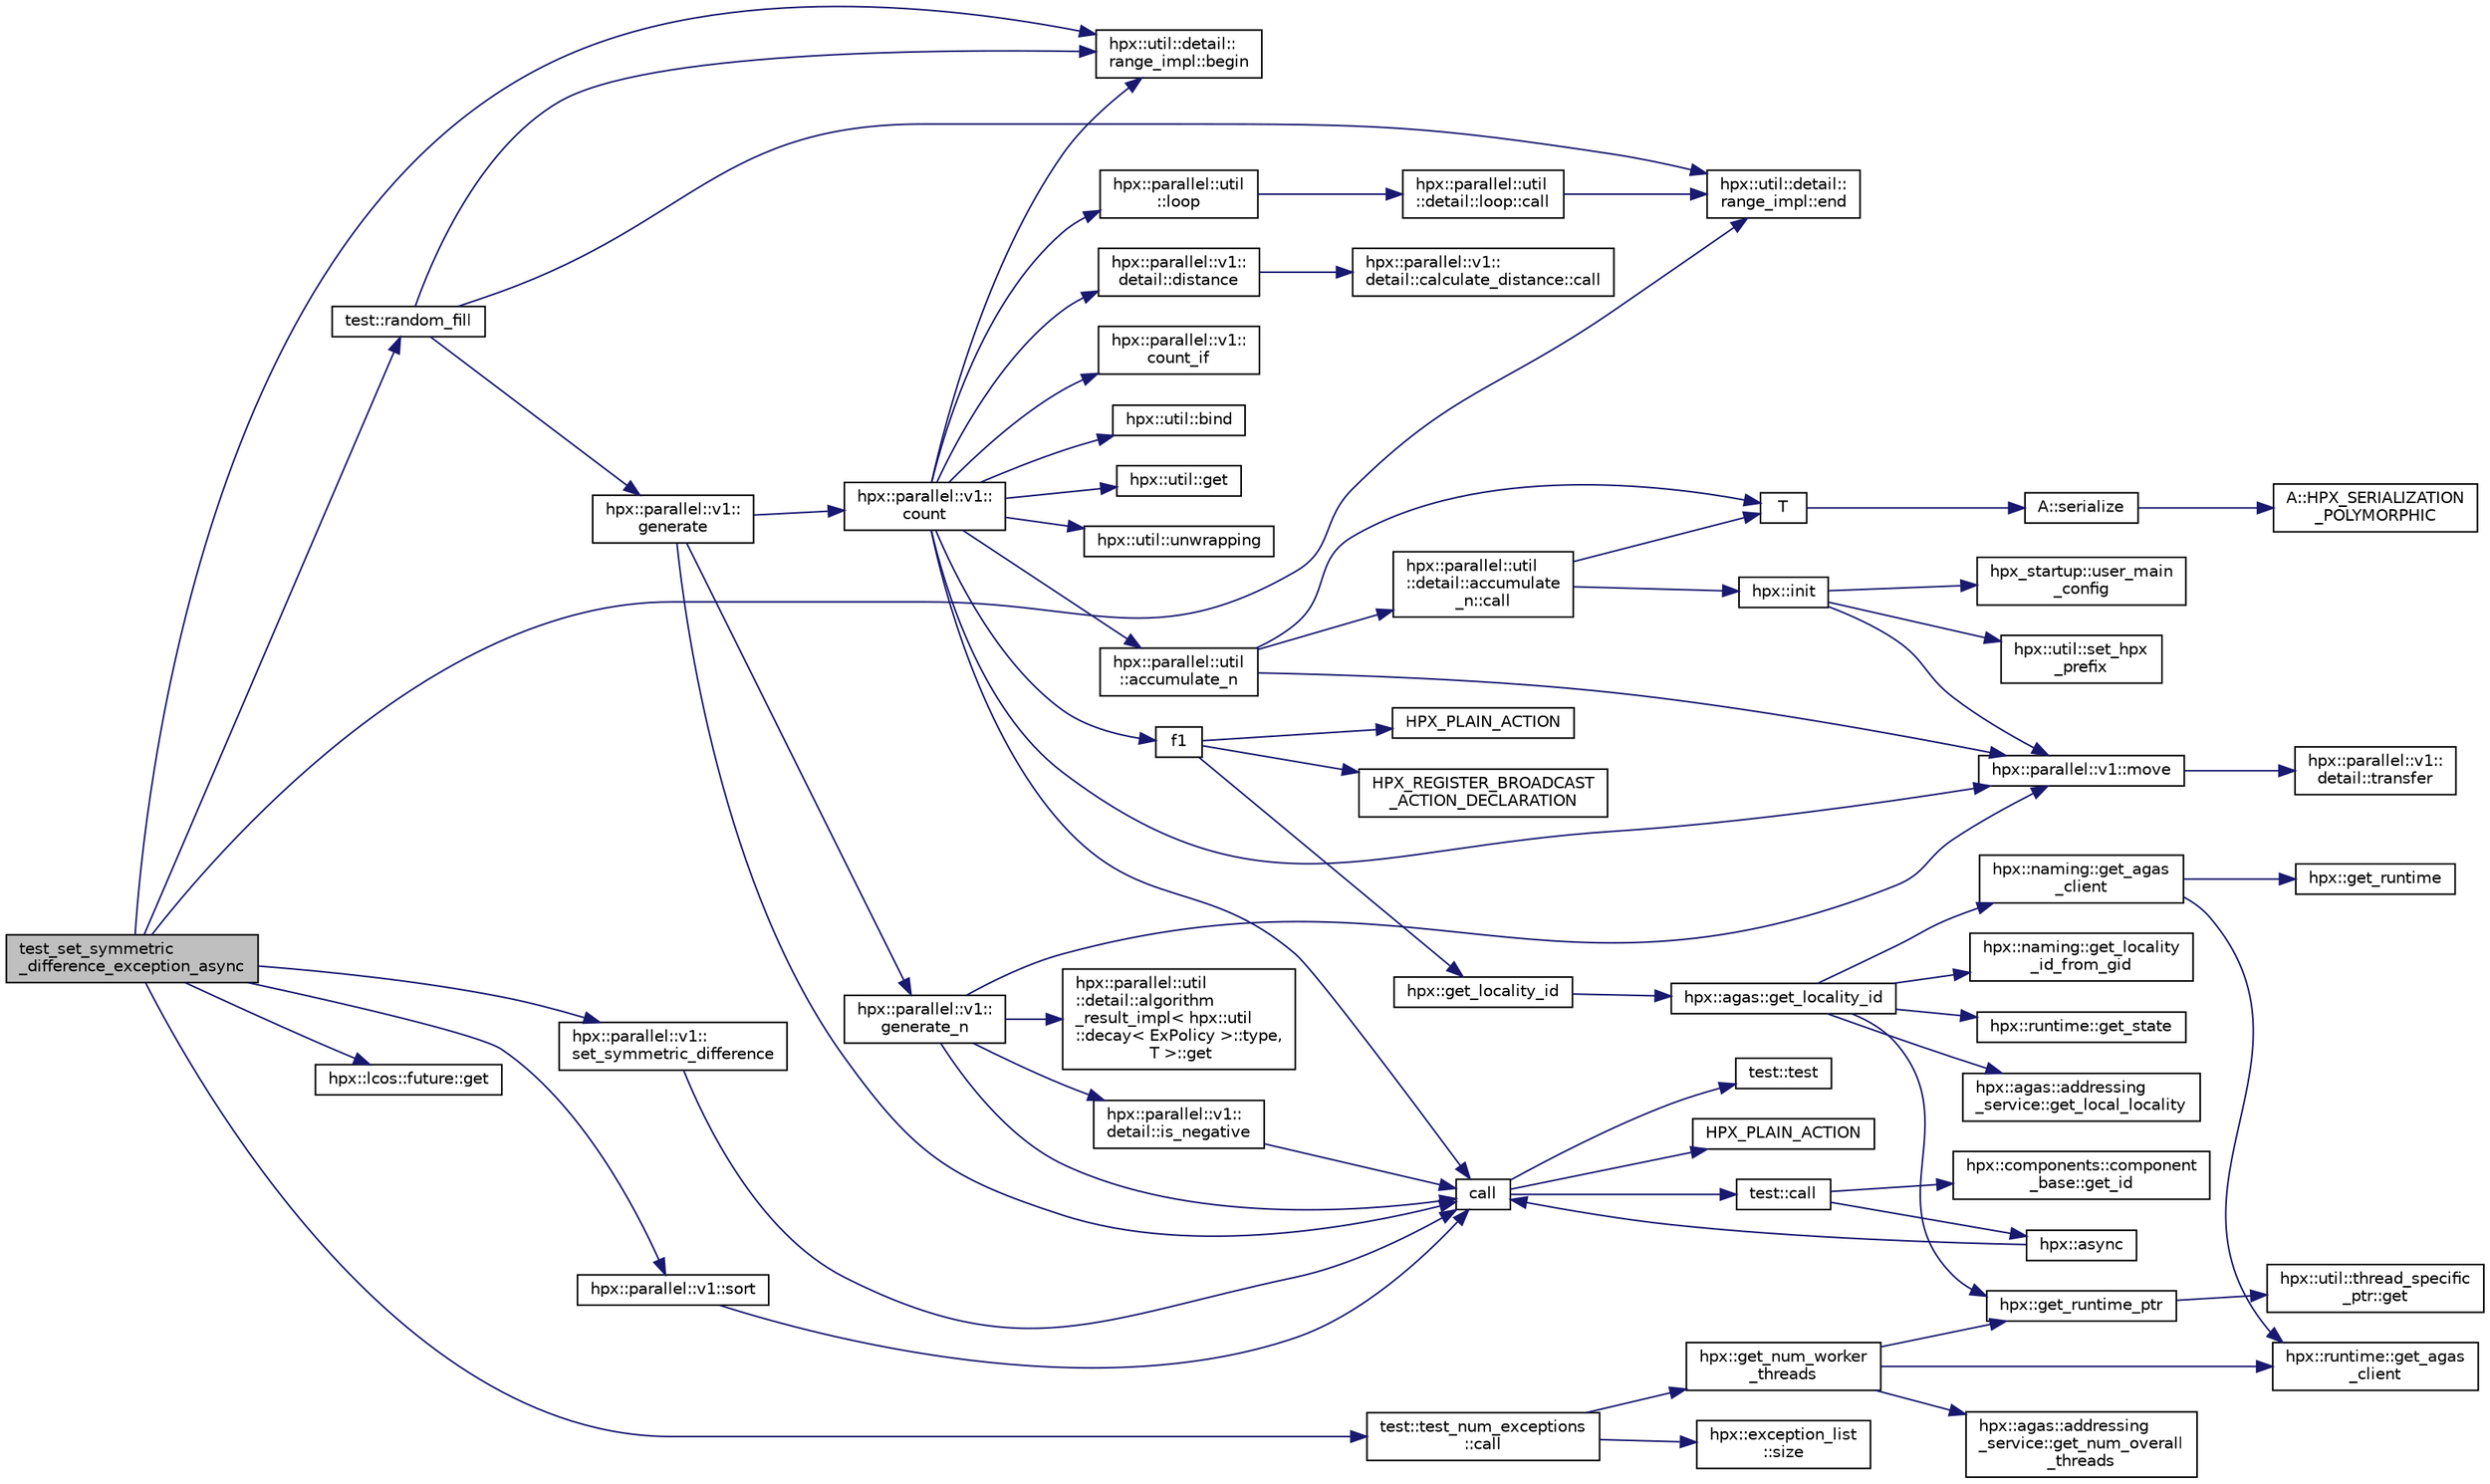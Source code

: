 digraph "test_set_symmetric_difference_exception_async"
{
  edge [fontname="Helvetica",fontsize="10",labelfontname="Helvetica",labelfontsize="10"];
  node [fontname="Helvetica",fontsize="10",shape=record];
  rankdir="LR";
  Node623 [label="test_set_symmetric\l_difference_exception_async",height=0.2,width=0.4,color="black", fillcolor="grey75", style="filled", fontcolor="black"];
  Node623 -> Node624 [color="midnightblue",fontsize="10",style="solid",fontname="Helvetica"];
  Node624 [label="test::random_fill",height=0.2,width=0.4,color="black", fillcolor="white", style="filled",URL="$df/d04/namespacetest.html#af108eebf0ec199837311e53d84f7be38"];
  Node624 -> Node625 [color="midnightblue",fontsize="10",style="solid",fontname="Helvetica"];
  Node625 [label="hpx::parallel::v1::\lgenerate",height=0.2,width=0.4,color="black", fillcolor="white", style="filled",URL="$db/db9/namespacehpx_1_1parallel_1_1v1.html#a1f74f2be2954d6fbd8278df5fedb946a"];
  Node625 -> Node626 [color="midnightblue",fontsize="10",style="solid",fontname="Helvetica"];
  Node626 [label="hpx::parallel::v1::\lgenerate_n",height=0.2,width=0.4,color="black", fillcolor="white", style="filled",URL="$db/db9/namespacehpx_1_1parallel_1_1v1.html#a9fd6a170d9742750007e88805764ec8a"];
  Node626 -> Node627 [color="midnightblue",fontsize="10",style="solid",fontname="Helvetica"];
  Node627 [label="hpx::parallel::v1::\ldetail::is_negative",height=0.2,width=0.4,color="black", fillcolor="white", style="filled",URL="$d2/ddd/namespacehpx_1_1parallel_1_1v1_1_1detail.html#adf2e40fc4b20ad0fd442ee3118a4d527"];
  Node627 -> Node628 [color="midnightblue",fontsize="10",style="solid",fontname="Helvetica"];
  Node628 [label="call",height=0.2,width=0.4,color="black", fillcolor="white", style="filled",URL="$d2/d67/promise__1620_8cpp.html#a58357f0b82bc761e1d0b9091ed563a70"];
  Node628 -> Node629 [color="midnightblue",fontsize="10",style="solid",fontname="Helvetica"];
  Node629 [label="test::test",height=0.2,width=0.4,color="black", fillcolor="white", style="filled",URL="$d8/d89/structtest.html#ab42d5ece712d716b04cb3f686f297a26"];
  Node628 -> Node630 [color="midnightblue",fontsize="10",style="solid",fontname="Helvetica"];
  Node630 [label="HPX_PLAIN_ACTION",height=0.2,width=0.4,color="black", fillcolor="white", style="filled",URL="$d2/d67/promise__1620_8cpp.html#ab96aab827a4b1fcaf66cfe0ba83fef23"];
  Node628 -> Node631 [color="midnightblue",fontsize="10",style="solid",fontname="Helvetica"];
  Node631 [label="test::call",height=0.2,width=0.4,color="black", fillcolor="white", style="filled",URL="$d8/d89/structtest.html#aeb29e7ed6518b9426ccf1344c52620ae"];
  Node631 -> Node632 [color="midnightblue",fontsize="10",style="solid",fontname="Helvetica"];
  Node632 [label="hpx::async",height=0.2,width=0.4,color="black", fillcolor="white", style="filled",URL="$d8/d83/namespacehpx.html#acb7d8e37b73b823956ce144f9a57eaa4"];
  Node632 -> Node628 [color="midnightblue",fontsize="10",style="solid",fontname="Helvetica"];
  Node631 -> Node633 [color="midnightblue",fontsize="10",style="solid",fontname="Helvetica"];
  Node633 [label="hpx::components::component\l_base::get_id",height=0.2,width=0.4,color="black", fillcolor="white", style="filled",URL="$d2/de6/classhpx_1_1components_1_1component__base.html#a4c8fd93514039bdf01c48d66d82b19cd"];
  Node626 -> Node634 [color="midnightblue",fontsize="10",style="solid",fontname="Helvetica"];
  Node634 [label="hpx::parallel::util\l::detail::algorithm\l_result_impl\< hpx::util\l::decay\< ExPolicy \>::type,\l T \>::get",height=0.2,width=0.4,color="black", fillcolor="white", style="filled",URL="$d2/d42/structhpx_1_1parallel_1_1util_1_1detail_1_1algorithm__result__impl.html#ab5b051e8ec74eff5e0e62fd63f5d377e"];
  Node626 -> Node635 [color="midnightblue",fontsize="10",style="solid",fontname="Helvetica"];
  Node635 [label="hpx::parallel::v1::move",height=0.2,width=0.4,color="black", fillcolor="white", style="filled",URL="$db/db9/namespacehpx_1_1parallel_1_1v1.html#aa7c4ede081ce786c9d1eb1adff495cfc"];
  Node635 -> Node636 [color="midnightblue",fontsize="10",style="solid",fontname="Helvetica"];
  Node636 [label="hpx::parallel::v1::\ldetail::transfer",height=0.2,width=0.4,color="black", fillcolor="white", style="filled",URL="$d2/ddd/namespacehpx_1_1parallel_1_1v1_1_1detail.html#ab1b56a05e1885ca7cc7ffa1804dd2f3c"];
  Node626 -> Node628 [color="midnightblue",fontsize="10",style="solid",fontname="Helvetica"];
  Node625 -> Node637 [color="midnightblue",fontsize="10",style="solid",fontname="Helvetica"];
  Node637 [label="hpx::parallel::v1::\lcount",height=0.2,width=0.4,color="black", fillcolor="white", style="filled",URL="$db/db9/namespacehpx_1_1parallel_1_1v1.html#a19d058114a2bd44801aab4176b188e23"];
  Node637 -> Node638 [color="midnightblue",fontsize="10",style="solid",fontname="Helvetica"];
  Node638 [label="hpx::parallel::v1::\lcount_if",height=0.2,width=0.4,color="black", fillcolor="white", style="filled",URL="$db/db9/namespacehpx_1_1parallel_1_1v1.html#ad836ff017ec208c2d6388a9b47b05ce0"];
  Node637 -> Node639 [color="midnightblue",fontsize="10",style="solid",fontname="Helvetica"];
  Node639 [label="f1",height=0.2,width=0.4,color="black", fillcolor="white", style="filled",URL="$d8/d8b/broadcast_8cpp.html#a1751fbd41f2529b84514a9dbd767959a"];
  Node639 -> Node640 [color="midnightblue",fontsize="10",style="solid",fontname="Helvetica"];
  Node640 [label="hpx::get_locality_id",height=0.2,width=0.4,color="black", fillcolor="white", style="filled",URL="$d8/d83/namespacehpx.html#a158d7c54a657bb364c1704033010697b",tooltip="Return the number of the locality this function is being called from. "];
  Node640 -> Node641 [color="midnightblue",fontsize="10",style="solid",fontname="Helvetica"];
  Node641 [label="hpx::agas::get_locality_id",height=0.2,width=0.4,color="black", fillcolor="white", style="filled",URL="$dc/d54/namespacehpx_1_1agas.html#a491cc2ddecdf0f1a9129900caa6a4d3e"];
  Node641 -> Node642 [color="midnightblue",fontsize="10",style="solid",fontname="Helvetica"];
  Node642 [label="hpx::get_runtime_ptr",height=0.2,width=0.4,color="black", fillcolor="white", style="filled",URL="$d8/d83/namespacehpx.html#af29daf2bb3e01b4d6495a1742b6cce64"];
  Node642 -> Node643 [color="midnightblue",fontsize="10",style="solid",fontname="Helvetica"];
  Node643 [label="hpx::util::thread_specific\l_ptr::get",height=0.2,width=0.4,color="black", fillcolor="white", style="filled",URL="$d4/d4c/structhpx_1_1util_1_1thread__specific__ptr.html#a3b27d8520710478aa41d1f74206bdba9"];
  Node641 -> Node644 [color="midnightblue",fontsize="10",style="solid",fontname="Helvetica"];
  Node644 [label="hpx::runtime::get_state",height=0.2,width=0.4,color="black", fillcolor="white", style="filled",URL="$d0/d7b/classhpx_1_1runtime.html#ab405f80e060dac95d624520f38b0524c"];
  Node641 -> Node645 [color="midnightblue",fontsize="10",style="solid",fontname="Helvetica"];
  Node645 [label="hpx::naming::get_agas\l_client",height=0.2,width=0.4,color="black", fillcolor="white", style="filled",URL="$d4/dc9/namespacehpx_1_1naming.html#a0408fffd5d34b620712a801b0ae3b032"];
  Node645 -> Node646 [color="midnightblue",fontsize="10",style="solid",fontname="Helvetica"];
  Node646 [label="hpx::get_runtime",height=0.2,width=0.4,color="black", fillcolor="white", style="filled",URL="$d8/d83/namespacehpx.html#aef902cc6c7dd3b9fbadf34d1e850a070"];
  Node645 -> Node647 [color="midnightblue",fontsize="10",style="solid",fontname="Helvetica"];
  Node647 [label="hpx::runtime::get_agas\l_client",height=0.2,width=0.4,color="black", fillcolor="white", style="filled",URL="$d0/d7b/classhpx_1_1runtime.html#aeb5dddd30d6b9861669af8ad44d1a96a"];
  Node641 -> Node648 [color="midnightblue",fontsize="10",style="solid",fontname="Helvetica"];
  Node648 [label="hpx::agas::addressing\l_service::get_local_locality",height=0.2,width=0.4,color="black", fillcolor="white", style="filled",URL="$db/d58/structhpx_1_1agas_1_1addressing__service.html#ab52c19a37c2a7a006c6c15f90ad0539c"];
  Node641 -> Node649 [color="midnightblue",fontsize="10",style="solid",fontname="Helvetica"];
  Node649 [label="hpx::naming::get_locality\l_id_from_gid",height=0.2,width=0.4,color="black", fillcolor="white", style="filled",URL="$d4/dc9/namespacehpx_1_1naming.html#a7fd43037784560bd04fda9b49e33529f"];
  Node639 -> Node650 [color="midnightblue",fontsize="10",style="solid",fontname="Helvetica"];
  Node650 [label="HPX_PLAIN_ACTION",height=0.2,width=0.4,color="black", fillcolor="white", style="filled",URL="$d8/d8b/broadcast_8cpp.html#a19685a0394ce6a99351f7a679f6eeefc"];
  Node639 -> Node651 [color="midnightblue",fontsize="10",style="solid",fontname="Helvetica"];
  Node651 [label="HPX_REGISTER_BROADCAST\l_ACTION_DECLARATION",height=0.2,width=0.4,color="black", fillcolor="white", style="filled",URL="$d7/d38/addressing__service_8cpp.html#a573d764d9cb34eec46a4bdffcf07875f"];
  Node637 -> Node652 [color="midnightblue",fontsize="10",style="solid",fontname="Helvetica"];
  Node652 [label="hpx::parallel::util\l::loop",height=0.2,width=0.4,color="black", fillcolor="white", style="filled",URL="$df/dc6/namespacehpx_1_1parallel_1_1util.html#a3f434e00f42929aac85debb8c5782213"];
  Node652 -> Node653 [color="midnightblue",fontsize="10",style="solid",fontname="Helvetica"];
  Node653 [label="hpx::parallel::util\l::detail::loop::call",height=0.2,width=0.4,color="black", fillcolor="white", style="filled",URL="$da/d06/structhpx_1_1parallel_1_1util_1_1detail_1_1loop.html#a5c5e8dbda782f09cdb7bc2509e3bf09e"];
  Node653 -> Node654 [color="midnightblue",fontsize="10",style="solid",fontname="Helvetica"];
  Node654 [label="hpx::util::detail::\lrange_impl::end",height=0.2,width=0.4,color="black", fillcolor="white", style="filled",URL="$d4/d4a/namespacehpx_1_1util_1_1detail_1_1range__impl.html#afb2ea48b0902f52ee4d8b764807b4316"];
  Node637 -> Node655 [color="midnightblue",fontsize="10",style="solid",fontname="Helvetica"];
  Node655 [label="hpx::util::bind",height=0.2,width=0.4,color="black", fillcolor="white", style="filled",URL="$df/dad/namespacehpx_1_1util.html#ad844caedf82a0173d6909d910c3e48c6"];
  Node637 -> Node635 [color="midnightblue",fontsize="10",style="solid",fontname="Helvetica"];
  Node637 -> Node656 [color="midnightblue",fontsize="10",style="solid",fontname="Helvetica"];
  Node656 [label="hpx::util::get",height=0.2,width=0.4,color="black", fillcolor="white", style="filled",URL="$df/dad/namespacehpx_1_1util.html#a5cbd3c41f03f4d4acaedaa4777e3cc02"];
  Node637 -> Node628 [color="midnightblue",fontsize="10",style="solid",fontname="Helvetica"];
  Node637 -> Node657 [color="midnightblue",fontsize="10",style="solid",fontname="Helvetica"];
  Node657 [label="hpx::parallel::v1::\ldetail::distance",height=0.2,width=0.4,color="black", fillcolor="white", style="filled",URL="$d2/ddd/namespacehpx_1_1parallel_1_1v1_1_1detail.html#a6bea3c6a5f470cad11f27ee6bab4a33f"];
  Node657 -> Node658 [color="midnightblue",fontsize="10",style="solid",fontname="Helvetica"];
  Node658 [label="hpx::parallel::v1::\ldetail::calculate_distance::call",height=0.2,width=0.4,color="black", fillcolor="white", style="filled",URL="$db/dfa/structhpx_1_1parallel_1_1v1_1_1detail_1_1calculate__distance.html#a950a6627830a7d019ac0e734b0a447bf"];
  Node637 -> Node659 [color="midnightblue",fontsize="10",style="solid",fontname="Helvetica"];
  Node659 [label="hpx::util::unwrapping",height=0.2,width=0.4,color="black", fillcolor="white", style="filled",URL="$df/dad/namespacehpx_1_1util.html#a7529d9ac687684c33403cdd1f9cef8e4"];
  Node637 -> Node660 [color="midnightblue",fontsize="10",style="solid",fontname="Helvetica"];
  Node660 [label="hpx::parallel::util\l::accumulate_n",height=0.2,width=0.4,color="black", fillcolor="white", style="filled",URL="$df/dc6/namespacehpx_1_1parallel_1_1util.html#af19f9a2722f97c2247ea5d0dbb5e2d25"];
  Node660 -> Node661 [color="midnightblue",fontsize="10",style="solid",fontname="Helvetica"];
  Node661 [label="hpx::parallel::util\l::detail::accumulate\l_n::call",height=0.2,width=0.4,color="black", fillcolor="white", style="filled",URL="$d8/d3b/structhpx_1_1parallel_1_1util_1_1detail_1_1accumulate__n.html#a765aceb8ab313fc92f7c4aaf70ccca8f"];
  Node661 -> Node662 [color="midnightblue",fontsize="10",style="solid",fontname="Helvetica"];
  Node662 [label="hpx::init",height=0.2,width=0.4,color="black", fillcolor="white", style="filled",URL="$d8/d83/namespacehpx.html#a3c694ea960b47c56b33351ba16e3d76b",tooltip="Main entry point for launching the HPX runtime system. "];
  Node662 -> Node663 [color="midnightblue",fontsize="10",style="solid",fontname="Helvetica"];
  Node663 [label="hpx::util::set_hpx\l_prefix",height=0.2,width=0.4,color="black", fillcolor="white", style="filled",URL="$df/dad/namespacehpx_1_1util.html#ae40a23c1ba0a48d9304dcf717a95793e"];
  Node662 -> Node664 [color="midnightblue",fontsize="10",style="solid",fontname="Helvetica"];
  Node664 [label="hpx_startup::user_main\l_config",height=0.2,width=0.4,color="black", fillcolor="white", style="filled",URL="$d3/dd2/namespacehpx__startup.html#aaac571d88bd3912a4225a23eb3261637"];
  Node662 -> Node635 [color="midnightblue",fontsize="10",style="solid",fontname="Helvetica"];
  Node661 -> Node665 [color="midnightblue",fontsize="10",style="solid",fontname="Helvetica"];
  Node665 [label="T",height=0.2,width=0.4,color="black", fillcolor="white", style="filled",URL="$db/d33/polymorphic__semiintrusive__template_8cpp.html#ad187658f9cb91c1312b39ae7e896f1ea"];
  Node665 -> Node666 [color="midnightblue",fontsize="10",style="solid",fontname="Helvetica"];
  Node666 [label="A::serialize",height=0.2,width=0.4,color="black", fillcolor="white", style="filled",URL="$d7/da0/struct_a.html#a5f5c287cf471e274ed9dda0da1592212"];
  Node666 -> Node667 [color="midnightblue",fontsize="10",style="solid",fontname="Helvetica"];
  Node667 [label="A::HPX_SERIALIZATION\l_POLYMORPHIC",height=0.2,width=0.4,color="black", fillcolor="white", style="filled",URL="$d7/da0/struct_a.html#ada978cc156cebbafddb1f3aa4c01918c"];
  Node660 -> Node635 [color="midnightblue",fontsize="10",style="solid",fontname="Helvetica"];
  Node660 -> Node665 [color="midnightblue",fontsize="10",style="solid",fontname="Helvetica"];
  Node637 -> Node668 [color="midnightblue",fontsize="10",style="solid",fontname="Helvetica"];
  Node668 [label="hpx::util::detail::\lrange_impl::begin",height=0.2,width=0.4,color="black", fillcolor="white", style="filled",URL="$d4/d4a/namespacehpx_1_1util_1_1detail_1_1range__impl.html#a31e165df2b865cdd961f35ce938db41a"];
  Node625 -> Node628 [color="midnightblue",fontsize="10",style="solid",fontname="Helvetica"];
  Node624 -> Node668 [color="midnightblue",fontsize="10",style="solid",fontname="Helvetica"];
  Node624 -> Node654 [color="midnightblue",fontsize="10",style="solid",fontname="Helvetica"];
  Node623 -> Node669 [color="midnightblue",fontsize="10",style="solid",fontname="Helvetica"];
  Node669 [label="hpx::parallel::v1::sort",height=0.2,width=0.4,color="black", fillcolor="white", style="filled",URL="$db/db9/namespacehpx_1_1parallel_1_1v1.html#ae1153bd13c544f90055c5ca181145297"];
  Node669 -> Node628 [color="midnightblue",fontsize="10",style="solid",fontname="Helvetica"];
  Node623 -> Node668 [color="midnightblue",fontsize="10",style="solid",fontname="Helvetica"];
  Node623 -> Node654 [color="midnightblue",fontsize="10",style="solid",fontname="Helvetica"];
  Node623 -> Node670 [color="midnightblue",fontsize="10",style="solid",fontname="Helvetica"];
  Node670 [label="hpx::parallel::v1::\lset_symmetric_difference",height=0.2,width=0.4,color="black", fillcolor="white", style="filled",URL="$db/db9/namespacehpx_1_1parallel_1_1v1.html#a522afd8e53771d027e0c98f940986587"];
  Node670 -> Node628 [color="midnightblue",fontsize="10",style="solid",fontname="Helvetica"];
  Node623 -> Node671 [color="midnightblue",fontsize="10",style="solid",fontname="Helvetica"];
  Node671 [label="hpx::lcos::future::get",height=0.2,width=0.4,color="black", fillcolor="white", style="filled",URL="$d0/d33/classhpx_1_1lcos_1_1future.html#a8c28269486d5620ac48af349f17bb41c"];
  Node623 -> Node672 [color="midnightblue",fontsize="10",style="solid",fontname="Helvetica"];
  Node672 [label="test::test_num_exceptions\l::call",height=0.2,width=0.4,color="black", fillcolor="white", style="filled",URL="$da/ddb/structtest_1_1test__num__exceptions.html#a2c1e3b76f9abd4d358ae0258203b90b7"];
  Node672 -> Node673 [color="midnightblue",fontsize="10",style="solid",fontname="Helvetica"];
  Node673 [label="hpx::exception_list\l::size",height=0.2,width=0.4,color="black", fillcolor="white", style="filled",URL="$d2/def/classhpx_1_1exception__list.html#ae4e3e1b70e8185033656d891749a234e"];
  Node672 -> Node674 [color="midnightblue",fontsize="10",style="solid",fontname="Helvetica"];
  Node674 [label="hpx::get_num_worker\l_threads",height=0.2,width=0.4,color="black", fillcolor="white", style="filled",URL="$d8/d83/namespacehpx.html#ae0cb050327ed37e6863061bd1761409e",tooltip="Return the number of worker OS- threads used to execute HPX threads. "];
  Node674 -> Node642 [color="midnightblue",fontsize="10",style="solid",fontname="Helvetica"];
  Node674 -> Node647 [color="midnightblue",fontsize="10",style="solid",fontname="Helvetica"];
  Node674 -> Node675 [color="midnightblue",fontsize="10",style="solid",fontname="Helvetica"];
  Node675 [label="hpx::agas::addressing\l_service::get_num_overall\l_threads",height=0.2,width=0.4,color="black", fillcolor="white", style="filled",URL="$db/d58/structhpx_1_1agas_1_1addressing__service.html#a55800470ad2b28e283653df58d59ec49"];
}
